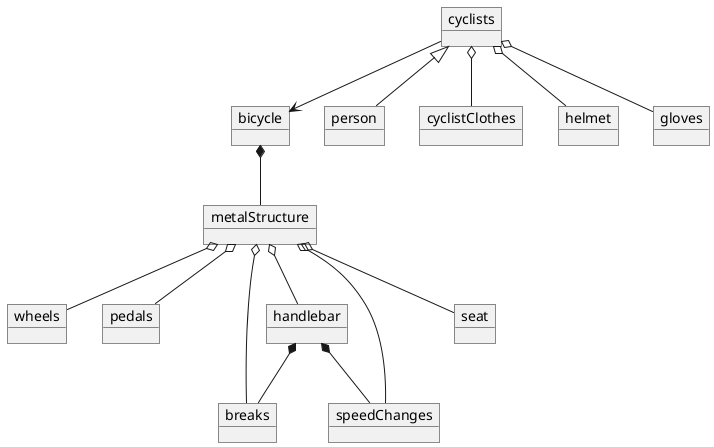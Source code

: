 @startuml bicycleandcyclist


object bicycle
object wheels
object pedals
object handlebar
object breaks
object speedChanges
object seat
object metalStructure


object cyclists
object person
object cyclistClothes
object helmet
object gloves

bicycle *-- metalStructure

metalStructure o-- wheels
metalStructure o-- pedals
metalStructure o-- seat
metalStructure o-- handlebar
handlebar *-- speedChanges
handlebar *-- breaks

metalStructure o-- breaks
metalStructure o-- speedChanges

cyclists --> bicycle
cyclists <|-- person
cyclists o-- cyclistClothes
cyclists o-- helmet
cyclists o-- gloves

@enduml